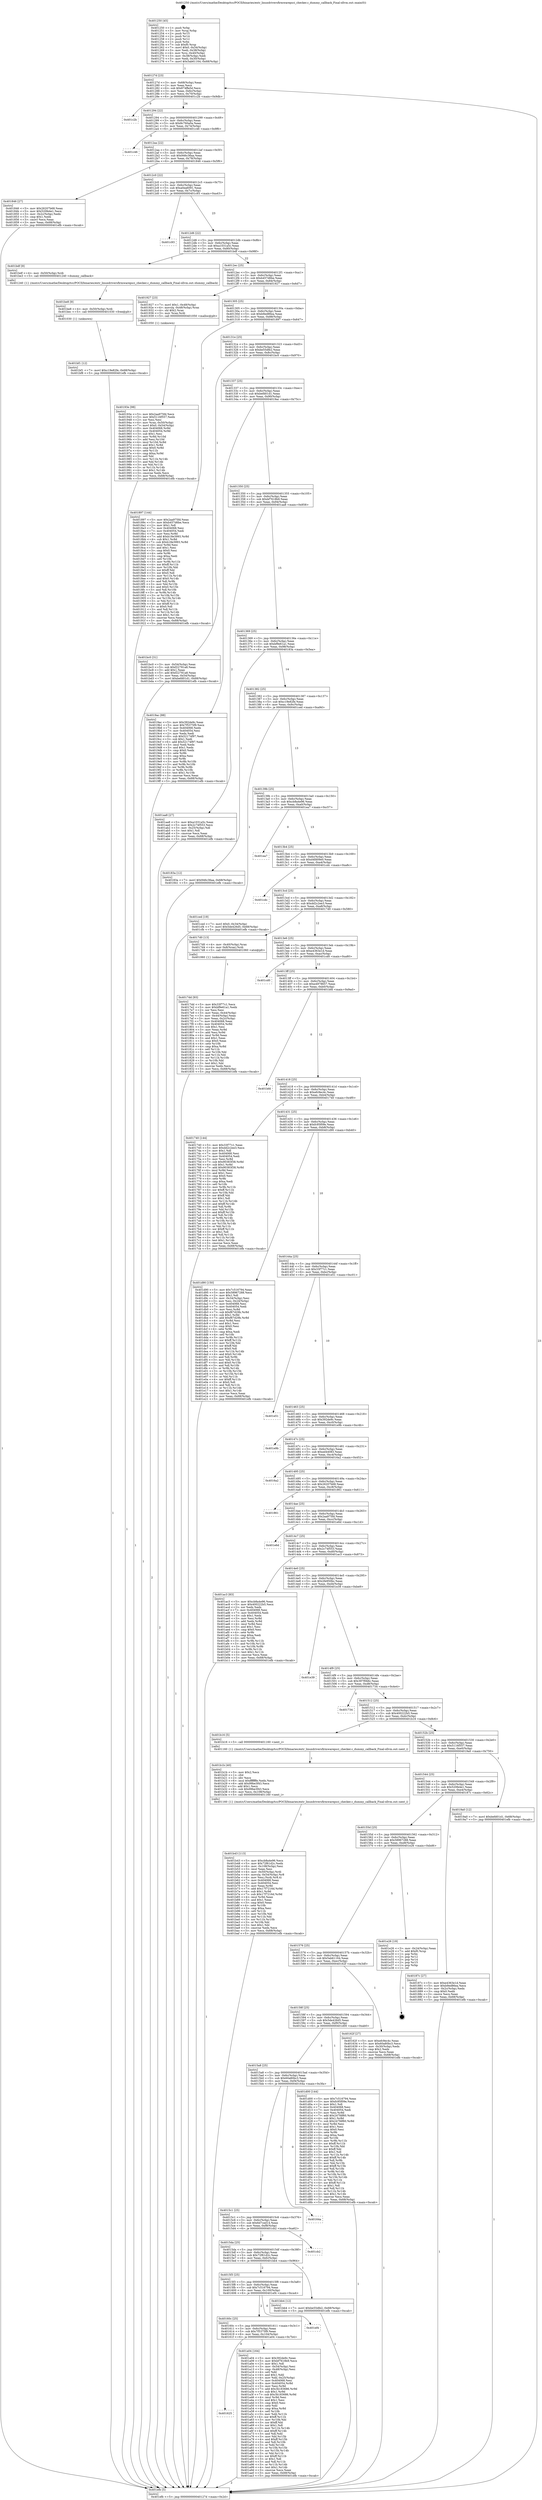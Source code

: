 digraph "0x401250" {
  label = "0x401250 (/mnt/c/Users/mathe/Desktop/tcc/POCII/binaries/extr_linuxdriversfirmwarepsci_checker.c_dummy_callback_Final-ollvm.out::main(0))"
  labelloc = "t"
  node[shape=record]

  Entry [label="",width=0.3,height=0.3,shape=circle,fillcolor=black,style=filled]
  "0x40127d" [label="{
     0x40127d [23]\l
     | [instrs]\l
     &nbsp;&nbsp;0x40127d \<+3\>: mov -0x68(%rbp),%eax\l
     &nbsp;&nbsp;0x401280 \<+2\>: mov %eax,%ecx\l
     &nbsp;&nbsp;0x401282 \<+6\>: sub $0x874ffa5d,%ecx\l
     &nbsp;&nbsp;0x401288 \<+3\>: mov %eax,-0x6c(%rbp)\l
     &nbsp;&nbsp;0x40128b \<+3\>: mov %ecx,-0x70(%rbp)\l
     &nbsp;&nbsp;0x40128e \<+6\>: je 0000000000401c2b \<main+0x9db\>\l
  }"]
  "0x401c2b" [label="{
     0x401c2b\l
  }", style=dashed]
  "0x401294" [label="{
     0x401294 [22]\l
     | [instrs]\l
     &nbsp;&nbsp;0x401294 \<+5\>: jmp 0000000000401299 \<main+0x49\>\l
     &nbsp;&nbsp;0x401299 \<+3\>: mov -0x6c(%rbp),%eax\l
     &nbsp;&nbsp;0x40129c \<+5\>: sub $0x8c760a0a,%eax\l
     &nbsp;&nbsp;0x4012a1 \<+3\>: mov %eax,-0x74(%rbp)\l
     &nbsp;&nbsp;0x4012a4 \<+6\>: je 0000000000401c46 \<main+0x9f6\>\l
  }"]
  Exit [label="",width=0.3,height=0.3,shape=circle,fillcolor=black,style=filled,peripheries=2]
  "0x401c46" [label="{
     0x401c46\l
  }", style=dashed]
  "0x4012aa" [label="{
     0x4012aa [22]\l
     | [instrs]\l
     &nbsp;&nbsp;0x4012aa \<+5\>: jmp 00000000004012af \<main+0x5f\>\l
     &nbsp;&nbsp;0x4012af \<+3\>: mov -0x6c(%rbp),%eax\l
     &nbsp;&nbsp;0x4012b2 \<+5\>: sub $0x946c36aa,%eax\l
     &nbsp;&nbsp;0x4012b7 \<+3\>: mov %eax,-0x78(%rbp)\l
     &nbsp;&nbsp;0x4012ba \<+6\>: je 0000000000401846 \<main+0x5f6\>\l
  }"]
  "0x401bf1" [label="{
     0x401bf1 [12]\l
     | [instrs]\l
     &nbsp;&nbsp;0x401bf1 \<+7\>: movl $0xc19e82fe,-0x68(%rbp)\l
     &nbsp;&nbsp;0x401bf8 \<+5\>: jmp 0000000000401efb \<main+0xcab\>\l
  }"]
  "0x401846" [label="{
     0x401846 [27]\l
     | [instrs]\l
     &nbsp;&nbsp;0x401846 \<+5\>: mov $0x26207b68,%eax\l
     &nbsp;&nbsp;0x40184b \<+5\>: mov $0x520fe4e1,%ecx\l
     &nbsp;&nbsp;0x401850 \<+3\>: mov -0x2c(%rbp),%edx\l
     &nbsp;&nbsp;0x401853 \<+3\>: cmp $0x1,%edx\l
     &nbsp;&nbsp;0x401856 \<+3\>: cmovl %ecx,%eax\l
     &nbsp;&nbsp;0x401859 \<+3\>: mov %eax,-0x68(%rbp)\l
     &nbsp;&nbsp;0x40185c \<+5\>: jmp 0000000000401efb \<main+0xcab\>\l
  }"]
  "0x4012c0" [label="{
     0x4012c0 [22]\l
     | [instrs]\l
     &nbsp;&nbsp;0x4012c0 \<+5\>: jmp 00000000004012c5 \<main+0x75\>\l
     &nbsp;&nbsp;0x4012c5 \<+3\>: mov -0x6c(%rbp),%eax\l
     &nbsp;&nbsp;0x4012c8 \<+5\>: sub $0xa0ea6091,%eax\l
     &nbsp;&nbsp;0x4012cd \<+3\>: mov %eax,-0x7c(%rbp)\l
     &nbsp;&nbsp;0x4012d0 \<+6\>: je 0000000000401c93 \<main+0xa43\>\l
  }"]
  "0x401be8" [label="{
     0x401be8 [9]\l
     | [instrs]\l
     &nbsp;&nbsp;0x401be8 \<+4\>: mov -0x50(%rbp),%rdi\l
     &nbsp;&nbsp;0x401bec \<+5\>: call 0000000000401030 \<free@plt\>\l
     | [calls]\l
     &nbsp;&nbsp;0x401030 \{1\} (unknown)\l
  }"]
  "0x401c93" [label="{
     0x401c93\l
  }", style=dashed]
  "0x4012d6" [label="{
     0x4012d6 [22]\l
     | [instrs]\l
     &nbsp;&nbsp;0x4012d6 \<+5\>: jmp 00000000004012db \<main+0x8b\>\l
     &nbsp;&nbsp;0x4012db \<+3\>: mov -0x6c(%rbp),%eax\l
     &nbsp;&nbsp;0x4012de \<+5\>: sub $0xa1031a5c,%eax\l
     &nbsp;&nbsp;0x4012e3 \<+3\>: mov %eax,-0x80(%rbp)\l
     &nbsp;&nbsp;0x4012e6 \<+6\>: je 0000000000401bdf \<main+0x98f\>\l
  }"]
  "0x401b43" [label="{
     0x401b43 [113]\l
     | [instrs]\l
     &nbsp;&nbsp;0x401b43 \<+5\>: mov $0xcb8a4e96,%ecx\l
     &nbsp;&nbsp;0x401b48 \<+5\>: mov $0x72f61d2c,%edx\l
     &nbsp;&nbsp;0x401b4d \<+6\>: mov -0x108(%rbp),%esi\l
     &nbsp;&nbsp;0x401b53 \<+3\>: imul %eax,%esi\l
     &nbsp;&nbsp;0x401b56 \<+4\>: mov -0x50(%rbp),%rdi\l
     &nbsp;&nbsp;0x401b5a \<+4\>: movslq -0x54(%rbp),%r8\l
     &nbsp;&nbsp;0x401b5e \<+4\>: mov %esi,(%rdi,%r8,4)\l
     &nbsp;&nbsp;0x401b62 \<+7\>: mov 0x404068,%eax\l
     &nbsp;&nbsp;0x401b69 \<+7\>: mov 0x404054,%esi\l
     &nbsp;&nbsp;0x401b70 \<+3\>: mov %eax,%r9d\l
     &nbsp;&nbsp;0x401b73 \<+7\>: add $0x17f7216d,%r9d\l
     &nbsp;&nbsp;0x401b7a \<+4\>: sub $0x1,%r9d\l
     &nbsp;&nbsp;0x401b7e \<+7\>: sub $0x17f7216d,%r9d\l
     &nbsp;&nbsp;0x401b85 \<+4\>: imul %r9d,%eax\l
     &nbsp;&nbsp;0x401b89 \<+3\>: and $0x1,%eax\l
     &nbsp;&nbsp;0x401b8c \<+3\>: cmp $0x0,%eax\l
     &nbsp;&nbsp;0x401b8f \<+4\>: sete %r10b\l
     &nbsp;&nbsp;0x401b93 \<+3\>: cmp $0xa,%esi\l
     &nbsp;&nbsp;0x401b96 \<+4\>: setl %r11b\l
     &nbsp;&nbsp;0x401b9a \<+3\>: mov %r10b,%bl\l
     &nbsp;&nbsp;0x401b9d \<+3\>: and %r11b,%bl\l
     &nbsp;&nbsp;0x401ba0 \<+3\>: xor %r11b,%r10b\l
     &nbsp;&nbsp;0x401ba3 \<+3\>: or %r10b,%bl\l
     &nbsp;&nbsp;0x401ba6 \<+3\>: test $0x1,%bl\l
     &nbsp;&nbsp;0x401ba9 \<+3\>: cmovne %edx,%ecx\l
     &nbsp;&nbsp;0x401bac \<+3\>: mov %ecx,-0x68(%rbp)\l
     &nbsp;&nbsp;0x401baf \<+5\>: jmp 0000000000401efb \<main+0xcab\>\l
  }"]
  "0x401bdf" [label="{
     0x401bdf [9]\l
     | [instrs]\l
     &nbsp;&nbsp;0x401bdf \<+4\>: mov -0x50(%rbp),%rdi\l
     &nbsp;&nbsp;0x401be3 \<+5\>: call 0000000000401240 \<dummy_callback\>\l
     | [calls]\l
     &nbsp;&nbsp;0x401240 \{1\} (/mnt/c/Users/mathe/Desktop/tcc/POCII/binaries/extr_linuxdriversfirmwarepsci_checker.c_dummy_callback_Final-ollvm.out::dummy_callback)\l
  }"]
  "0x4012ec" [label="{
     0x4012ec [25]\l
     | [instrs]\l
     &nbsp;&nbsp;0x4012ec \<+5\>: jmp 00000000004012f1 \<main+0xa1\>\l
     &nbsp;&nbsp;0x4012f1 \<+3\>: mov -0x6c(%rbp),%eax\l
     &nbsp;&nbsp;0x4012f4 \<+5\>: sub $0xb457d6be,%eax\l
     &nbsp;&nbsp;0x4012f9 \<+6\>: mov %eax,-0x84(%rbp)\l
     &nbsp;&nbsp;0x4012ff \<+6\>: je 0000000000401927 \<main+0x6d7\>\l
  }"]
  "0x401b1b" [label="{
     0x401b1b [40]\l
     | [instrs]\l
     &nbsp;&nbsp;0x401b1b \<+5\>: mov $0x2,%ecx\l
     &nbsp;&nbsp;0x401b20 \<+1\>: cltd\l
     &nbsp;&nbsp;0x401b21 \<+2\>: idiv %ecx\l
     &nbsp;&nbsp;0x401b23 \<+6\>: imul $0xfffffffe,%edx,%ecx\l
     &nbsp;&nbsp;0x401b29 \<+6\>: add $0x99be3f43,%ecx\l
     &nbsp;&nbsp;0x401b2f \<+3\>: add $0x1,%ecx\l
     &nbsp;&nbsp;0x401b32 \<+6\>: sub $0x99be3f43,%ecx\l
     &nbsp;&nbsp;0x401b38 \<+6\>: mov %ecx,-0x108(%rbp)\l
     &nbsp;&nbsp;0x401b3e \<+5\>: call 0000000000401160 \<next_i\>\l
     | [calls]\l
     &nbsp;&nbsp;0x401160 \{1\} (/mnt/c/Users/mathe/Desktop/tcc/POCII/binaries/extr_linuxdriversfirmwarepsci_checker.c_dummy_callback_Final-ollvm.out::next_i)\l
  }"]
  "0x401927" [label="{
     0x401927 [23]\l
     | [instrs]\l
     &nbsp;&nbsp;0x401927 \<+7\>: movl $0x1,-0x48(%rbp)\l
     &nbsp;&nbsp;0x40192e \<+4\>: movslq -0x48(%rbp),%rax\l
     &nbsp;&nbsp;0x401932 \<+4\>: shl $0x2,%rax\l
     &nbsp;&nbsp;0x401936 \<+3\>: mov %rax,%rdi\l
     &nbsp;&nbsp;0x401939 \<+5\>: call 0000000000401050 \<malloc@plt\>\l
     | [calls]\l
     &nbsp;&nbsp;0x401050 \{1\} (unknown)\l
  }"]
  "0x401305" [label="{
     0x401305 [25]\l
     | [instrs]\l
     &nbsp;&nbsp;0x401305 \<+5\>: jmp 000000000040130a \<main+0xba\>\l
     &nbsp;&nbsp;0x40130a \<+3\>: mov -0x6c(%rbp),%eax\l
     &nbsp;&nbsp;0x40130d \<+5\>: sub $0xb9ed86ea,%eax\l
     &nbsp;&nbsp;0x401312 \<+6\>: mov %eax,-0x88(%rbp)\l
     &nbsp;&nbsp;0x401318 \<+6\>: je 0000000000401897 \<main+0x647\>\l
  }"]
  "0x401625" [label="{
     0x401625\l
  }", style=dashed]
  "0x401897" [label="{
     0x401897 [144]\l
     | [instrs]\l
     &nbsp;&nbsp;0x401897 \<+5\>: mov $0x2aa975fd,%eax\l
     &nbsp;&nbsp;0x40189c \<+5\>: mov $0xb457d6be,%ecx\l
     &nbsp;&nbsp;0x4018a1 \<+2\>: mov $0x1,%dl\l
     &nbsp;&nbsp;0x4018a3 \<+7\>: mov 0x404068,%esi\l
     &nbsp;&nbsp;0x4018aa \<+7\>: mov 0x404054,%edi\l
     &nbsp;&nbsp;0x4018b1 \<+3\>: mov %esi,%r8d\l
     &nbsp;&nbsp;0x4018b4 \<+7\>: add $0xb18e3993,%r8d\l
     &nbsp;&nbsp;0x4018bb \<+4\>: sub $0x1,%r8d\l
     &nbsp;&nbsp;0x4018bf \<+7\>: sub $0xb18e3993,%r8d\l
     &nbsp;&nbsp;0x4018c6 \<+4\>: imul %r8d,%esi\l
     &nbsp;&nbsp;0x4018ca \<+3\>: and $0x1,%esi\l
     &nbsp;&nbsp;0x4018cd \<+3\>: cmp $0x0,%esi\l
     &nbsp;&nbsp;0x4018d0 \<+4\>: sete %r9b\l
     &nbsp;&nbsp;0x4018d4 \<+3\>: cmp $0xa,%edi\l
     &nbsp;&nbsp;0x4018d7 \<+4\>: setl %r10b\l
     &nbsp;&nbsp;0x4018db \<+3\>: mov %r9b,%r11b\l
     &nbsp;&nbsp;0x4018de \<+4\>: xor $0xff,%r11b\l
     &nbsp;&nbsp;0x4018e2 \<+3\>: mov %r10b,%bl\l
     &nbsp;&nbsp;0x4018e5 \<+3\>: xor $0xff,%bl\l
     &nbsp;&nbsp;0x4018e8 \<+3\>: xor $0x0,%dl\l
     &nbsp;&nbsp;0x4018eb \<+3\>: mov %r11b,%r14b\l
     &nbsp;&nbsp;0x4018ee \<+4\>: and $0x0,%r14b\l
     &nbsp;&nbsp;0x4018f2 \<+3\>: and %dl,%r9b\l
     &nbsp;&nbsp;0x4018f5 \<+3\>: mov %bl,%r15b\l
     &nbsp;&nbsp;0x4018f8 \<+4\>: and $0x0,%r15b\l
     &nbsp;&nbsp;0x4018fc \<+3\>: and %dl,%r10b\l
     &nbsp;&nbsp;0x4018ff \<+3\>: or %r9b,%r14b\l
     &nbsp;&nbsp;0x401902 \<+3\>: or %r10b,%r15b\l
     &nbsp;&nbsp;0x401905 \<+3\>: xor %r15b,%r14b\l
     &nbsp;&nbsp;0x401908 \<+3\>: or %bl,%r11b\l
     &nbsp;&nbsp;0x40190b \<+4\>: xor $0xff,%r11b\l
     &nbsp;&nbsp;0x40190f \<+3\>: or $0x0,%dl\l
     &nbsp;&nbsp;0x401912 \<+3\>: and %dl,%r11b\l
     &nbsp;&nbsp;0x401915 \<+3\>: or %r11b,%r14b\l
     &nbsp;&nbsp;0x401918 \<+4\>: test $0x1,%r14b\l
     &nbsp;&nbsp;0x40191c \<+3\>: cmovne %ecx,%eax\l
     &nbsp;&nbsp;0x40191f \<+3\>: mov %eax,-0x68(%rbp)\l
     &nbsp;&nbsp;0x401922 \<+5\>: jmp 0000000000401efb \<main+0xcab\>\l
  }"]
  "0x40131e" [label="{
     0x40131e [25]\l
     | [instrs]\l
     &nbsp;&nbsp;0x40131e \<+5\>: jmp 0000000000401323 \<main+0xd3\>\l
     &nbsp;&nbsp;0x401323 \<+3\>: mov -0x6c(%rbp),%eax\l
     &nbsp;&nbsp;0x401326 \<+5\>: sub $0xbe55dfe2,%eax\l
     &nbsp;&nbsp;0x40132b \<+6\>: mov %eax,-0x8c(%rbp)\l
     &nbsp;&nbsp;0x401331 \<+6\>: je 0000000000401bc0 \<main+0x970\>\l
  }"]
  "0x401a04" [label="{
     0x401a04 [164]\l
     | [instrs]\l
     &nbsp;&nbsp;0x401a04 \<+5\>: mov $0x392de9c,%eax\l
     &nbsp;&nbsp;0x401a09 \<+5\>: mov $0xbf7618b9,%ecx\l
     &nbsp;&nbsp;0x401a0e \<+2\>: mov $0x1,%dl\l
     &nbsp;&nbsp;0x401a10 \<+3\>: mov -0x54(%rbp),%esi\l
     &nbsp;&nbsp;0x401a13 \<+3\>: cmp -0x48(%rbp),%esi\l
     &nbsp;&nbsp;0x401a16 \<+4\>: setl %dil\l
     &nbsp;&nbsp;0x401a1a \<+4\>: and $0x1,%dil\l
     &nbsp;&nbsp;0x401a1e \<+4\>: mov %dil,-0x25(%rbp)\l
     &nbsp;&nbsp;0x401a22 \<+7\>: mov 0x404068,%esi\l
     &nbsp;&nbsp;0x401a29 \<+8\>: mov 0x404054,%r8d\l
     &nbsp;&nbsp;0x401a31 \<+3\>: mov %esi,%r9d\l
     &nbsp;&nbsp;0x401a34 \<+7\>: add $0x3b183686,%r9d\l
     &nbsp;&nbsp;0x401a3b \<+4\>: sub $0x1,%r9d\l
     &nbsp;&nbsp;0x401a3f \<+7\>: sub $0x3b183686,%r9d\l
     &nbsp;&nbsp;0x401a46 \<+4\>: imul %r9d,%esi\l
     &nbsp;&nbsp;0x401a4a \<+3\>: and $0x1,%esi\l
     &nbsp;&nbsp;0x401a4d \<+3\>: cmp $0x0,%esi\l
     &nbsp;&nbsp;0x401a50 \<+4\>: sete %dil\l
     &nbsp;&nbsp;0x401a54 \<+4\>: cmp $0xa,%r8d\l
     &nbsp;&nbsp;0x401a58 \<+4\>: setl %r10b\l
     &nbsp;&nbsp;0x401a5c \<+3\>: mov %dil,%r11b\l
     &nbsp;&nbsp;0x401a5f \<+4\>: xor $0xff,%r11b\l
     &nbsp;&nbsp;0x401a63 \<+3\>: mov %r10b,%bl\l
     &nbsp;&nbsp;0x401a66 \<+3\>: xor $0xff,%bl\l
     &nbsp;&nbsp;0x401a69 \<+3\>: xor $0x1,%dl\l
     &nbsp;&nbsp;0x401a6c \<+3\>: mov %r11b,%r14b\l
     &nbsp;&nbsp;0x401a6f \<+4\>: and $0xff,%r14b\l
     &nbsp;&nbsp;0x401a73 \<+3\>: and %dl,%dil\l
     &nbsp;&nbsp;0x401a76 \<+3\>: mov %bl,%r15b\l
     &nbsp;&nbsp;0x401a79 \<+4\>: and $0xff,%r15b\l
     &nbsp;&nbsp;0x401a7d \<+3\>: and %dl,%r10b\l
     &nbsp;&nbsp;0x401a80 \<+3\>: or %dil,%r14b\l
     &nbsp;&nbsp;0x401a83 \<+3\>: or %r10b,%r15b\l
     &nbsp;&nbsp;0x401a86 \<+3\>: xor %r15b,%r14b\l
     &nbsp;&nbsp;0x401a89 \<+3\>: or %bl,%r11b\l
     &nbsp;&nbsp;0x401a8c \<+4\>: xor $0xff,%r11b\l
     &nbsp;&nbsp;0x401a90 \<+3\>: or $0x1,%dl\l
     &nbsp;&nbsp;0x401a93 \<+3\>: and %dl,%r11b\l
     &nbsp;&nbsp;0x401a96 \<+3\>: or %r11b,%r14b\l
     &nbsp;&nbsp;0x401a99 \<+4\>: test $0x1,%r14b\l
     &nbsp;&nbsp;0x401a9d \<+3\>: cmovne %ecx,%eax\l
     &nbsp;&nbsp;0x401aa0 \<+3\>: mov %eax,-0x68(%rbp)\l
     &nbsp;&nbsp;0x401aa3 \<+5\>: jmp 0000000000401efb \<main+0xcab\>\l
  }"]
  "0x401bc0" [label="{
     0x401bc0 [31]\l
     | [instrs]\l
     &nbsp;&nbsp;0x401bc0 \<+3\>: mov -0x54(%rbp),%eax\l
     &nbsp;&nbsp;0x401bc3 \<+5\>: sub $0xf22781a8,%eax\l
     &nbsp;&nbsp;0x401bc8 \<+3\>: add $0x1,%eax\l
     &nbsp;&nbsp;0x401bcb \<+5\>: add $0xf22781a8,%eax\l
     &nbsp;&nbsp;0x401bd0 \<+3\>: mov %eax,-0x54(%rbp)\l
     &nbsp;&nbsp;0x401bd3 \<+7\>: movl $0xbefd01d1,-0x68(%rbp)\l
     &nbsp;&nbsp;0x401bda \<+5\>: jmp 0000000000401efb \<main+0xcab\>\l
  }"]
  "0x401337" [label="{
     0x401337 [25]\l
     | [instrs]\l
     &nbsp;&nbsp;0x401337 \<+5\>: jmp 000000000040133c \<main+0xec\>\l
     &nbsp;&nbsp;0x40133c \<+3\>: mov -0x6c(%rbp),%eax\l
     &nbsp;&nbsp;0x40133f \<+5\>: sub $0xbefd01d1,%eax\l
     &nbsp;&nbsp;0x401344 \<+6\>: mov %eax,-0x90(%rbp)\l
     &nbsp;&nbsp;0x40134a \<+6\>: je 00000000004019ac \<main+0x75c\>\l
  }"]
  "0x40160c" [label="{
     0x40160c [25]\l
     | [instrs]\l
     &nbsp;&nbsp;0x40160c \<+5\>: jmp 0000000000401611 \<main+0x3c1\>\l
     &nbsp;&nbsp;0x401611 \<+3\>: mov -0x6c(%rbp),%eax\l
     &nbsp;&nbsp;0x401614 \<+5\>: sub $0x7f5375f9,%eax\l
     &nbsp;&nbsp;0x401619 \<+6\>: mov %eax,-0x104(%rbp)\l
     &nbsp;&nbsp;0x40161f \<+6\>: je 0000000000401a04 \<main+0x7b4\>\l
  }"]
  "0x4019ac" [label="{
     0x4019ac [88]\l
     | [instrs]\l
     &nbsp;&nbsp;0x4019ac \<+5\>: mov $0x392de9c,%eax\l
     &nbsp;&nbsp;0x4019b1 \<+5\>: mov $0x7f5375f9,%ecx\l
     &nbsp;&nbsp;0x4019b6 \<+7\>: mov 0x404068,%edx\l
     &nbsp;&nbsp;0x4019bd \<+7\>: mov 0x404054,%esi\l
     &nbsp;&nbsp;0x4019c4 \<+2\>: mov %edx,%edi\l
     &nbsp;&nbsp;0x4019c6 \<+6\>: sub $0x52174f97,%edi\l
     &nbsp;&nbsp;0x4019cc \<+3\>: sub $0x1,%edi\l
     &nbsp;&nbsp;0x4019cf \<+6\>: add $0x52174f97,%edi\l
     &nbsp;&nbsp;0x4019d5 \<+3\>: imul %edi,%edx\l
     &nbsp;&nbsp;0x4019d8 \<+3\>: and $0x1,%edx\l
     &nbsp;&nbsp;0x4019db \<+3\>: cmp $0x0,%edx\l
     &nbsp;&nbsp;0x4019de \<+4\>: sete %r8b\l
     &nbsp;&nbsp;0x4019e2 \<+3\>: cmp $0xa,%esi\l
     &nbsp;&nbsp;0x4019e5 \<+4\>: setl %r9b\l
     &nbsp;&nbsp;0x4019e9 \<+3\>: mov %r8b,%r10b\l
     &nbsp;&nbsp;0x4019ec \<+3\>: and %r9b,%r10b\l
     &nbsp;&nbsp;0x4019ef \<+3\>: xor %r9b,%r8b\l
     &nbsp;&nbsp;0x4019f2 \<+3\>: or %r8b,%r10b\l
     &nbsp;&nbsp;0x4019f5 \<+4\>: test $0x1,%r10b\l
     &nbsp;&nbsp;0x4019f9 \<+3\>: cmovne %ecx,%eax\l
     &nbsp;&nbsp;0x4019fc \<+3\>: mov %eax,-0x68(%rbp)\l
     &nbsp;&nbsp;0x4019ff \<+5\>: jmp 0000000000401efb \<main+0xcab\>\l
  }"]
  "0x401350" [label="{
     0x401350 [25]\l
     | [instrs]\l
     &nbsp;&nbsp;0x401350 \<+5\>: jmp 0000000000401355 \<main+0x105\>\l
     &nbsp;&nbsp;0x401355 \<+3\>: mov -0x6c(%rbp),%eax\l
     &nbsp;&nbsp;0x401358 \<+5\>: sub $0xbf7618b9,%eax\l
     &nbsp;&nbsp;0x40135d \<+6\>: mov %eax,-0x94(%rbp)\l
     &nbsp;&nbsp;0x401363 \<+6\>: je 0000000000401aa8 \<main+0x858\>\l
  }"]
  "0x401ef4" [label="{
     0x401ef4\l
  }", style=dashed]
  "0x401aa8" [label="{
     0x401aa8 [27]\l
     | [instrs]\l
     &nbsp;&nbsp;0x401aa8 \<+5\>: mov $0xa1031a5c,%eax\l
     &nbsp;&nbsp;0x401aad \<+5\>: mov $0x2c74f553,%ecx\l
     &nbsp;&nbsp;0x401ab2 \<+3\>: mov -0x25(%rbp),%dl\l
     &nbsp;&nbsp;0x401ab5 \<+3\>: test $0x1,%dl\l
     &nbsp;&nbsp;0x401ab8 \<+3\>: cmovne %ecx,%eax\l
     &nbsp;&nbsp;0x401abb \<+3\>: mov %eax,-0x68(%rbp)\l
     &nbsp;&nbsp;0x401abe \<+5\>: jmp 0000000000401efb \<main+0xcab\>\l
  }"]
  "0x401369" [label="{
     0x401369 [25]\l
     | [instrs]\l
     &nbsp;&nbsp;0x401369 \<+5\>: jmp 000000000040136e \<main+0x11e\>\l
     &nbsp;&nbsp;0x40136e \<+3\>: mov -0x6c(%rbp),%eax\l
     &nbsp;&nbsp;0x401371 \<+5\>: sub $0xbf9e61a1,%eax\l
     &nbsp;&nbsp;0x401376 \<+6\>: mov %eax,-0x98(%rbp)\l
     &nbsp;&nbsp;0x40137c \<+6\>: je 000000000040183a \<main+0x5ea\>\l
  }"]
  "0x4015f3" [label="{
     0x4015f3 [25]\l
     | [instrs]\l
     &nbsp;&nbsp;0x4015f3 \<+5\>: jmp 00000000004015f8 \<main+0x3a8\>\l
     &nbsp;&nbsp;0x4015f8 \<+3\>: mov -0x6c(%rbp),%eax\l
     &nbsp;&nbsp;0x4015fb \<+5\>: sub $0x7c516794,%eax\l
     &nbsp;&nbsp;0x401600 \<+6\>: mov %eax,-0x100(%rbp)\l
     &nbsp;&nbsp;0x401606 \<+6\>: je 0000000000401ef4 \<main+0xca4\>\l
  }"]
  "0x40183a" [label="{
     0x40183a [12]\l
     | [instrs]\l
     &nbsp;&nbsp;0x40183a \<+7\>: movl $0x946c36aa,-0x68(%rbp)\l
     &nbsp;&nbsp;0x401841 \<+5\>: jmp 0000000000401efb \<main+0xcab\>\l
  }"]
  "0x401382" [label="{
     0x401382 [25]\l
     | [instrs]\l
     &nbsp;&nbsp;0x401382 \<+5\>: jmp 0000000000401387 \<main+0x137\>\l
     &nbsp;&nbsp;0x401387 \<+3\>: mov -0x6c(%rbp),%eax\l
     &nbsp;&nbsp;0x40138a \<+5\>: sub $0xc19e82fe,%eax\l
     &nbsp;&nbsp;0x40138f \<+6\>: mov %eax,-0x9c(%rbp)\l
     &nbsp;&nbsp;0x401395 \<+6\>: je 0000000000401ced \<main+0xa9d\>\l
  }"]
  "0x401bb4" [label="{
     0x401bb4 [12]\l
     | [instrs]\l
     &nbsp;&nbsp;0x401bb4 \<+7\>: movl $0xbe55dfe2,-0x68(%rbp)\l
     &nbsp;&nbsp;0x401bbb \<+5\>: jmp 0000000000401efb \<main+0xcab\>\l
  }"]
  "0x401ced" [label="{
     0x401ced [19]\l
     | [instrs]\l
     &nbsp;&nbsp;0x401ced \<+7\>: movl $0x0,-0x34(%rbp)\l
     &nbsp;&nbsp;0x401cf4 \<+7\>: movl $0x5de426d5,-0x68(%rbp)\l
     &nbsp;&nbsp;0x401cfb \<+5\>: jmp 0000000000401efb \<main+0xcab\>\l
  }"]
  "0x40139b" [label="{
     0x40139b [25]\l
     | [instrs]\l
     &nbsp;&nbsp;0x40139b \<+5\>: jmp 00000000004013a0 \<main+0x150\>\l
     &nbsp;&nbsp;0x4013a0 \<+3\>: mov -0x6c(%rbp),%eax\l
     &nbsp;&nbsp;0x4013a3 \<+5\>: sub $0xcb8a4e96,%eax\l
     &nbsp;&nbsp;0x4013a8 \<+6\>: mov %eax,-0xa0(%rbp)\l
     &nbsp;&nbsp;0x4013ae \<+6\>: je 0000000000401ea7 \<main+0xc57\>\l
  }"]
  "0x4015da" [label="{
     0x4015da [25]\l
     | [instrs]\l
     &nbsp;&nbsp;0x4015da \<+5\>: jmp 00000000004015df \<main+0x38f\>\l
     &nbsp;&nbsp;0x4015df \<+3\>: mov -0x6c(%rbp),%eax\l
     &nbsp;&nbsp;0x4015e2 \<+5\>: sub $0x72f61d2c,%eax\l
     &nbsp;&nbsp;0x4015e7 \<+6\>: mov %eax,-0xfc(%rbp)\l
     &nbsp;&nbsp;0x4015ed \<+6\>: je 0000000000401bb4 \<main+0x964\>\l
  }"]
  "0x401ea7" [label="{
     0x401ea7\l
  }", style=dashed]
  "0x4013b4" [label="{
     0x4013b4 [25]\l
     | [instrs]\l
     &nbsp;&nbsp;0x4013b4 \<+5\>: jmp 00000000004013b9 \<main+0x169\>\l
     &nbsp;&nbsp;0x4013b9 \<+3\>: mov -0x6c(%rbp),%eax\l
     &nbsp;&nbsp;0x4013bc \<+5\>: sub $0xd4fd09e0,%eax\l
     &nbsp;&nbsp;0x4013c1 \<+6\>: mov %eax,-0xa4(%rbp)\l
     &nbsp;&nbsp;0x4013c7 \<+6\>: je 0000000000401cdc \<main+0xa8c\>\l
  }"]
  "0x401cb2" [label="{
     0x401cb2\l
  }", style=dashed]
  "0x401cdc" [label="{
     0x401cdc\l
  }", style=dashed]
  "0x4013cd" [label="{
     0x4013cd [25]\l
     | [instrs]\l
     &nbsp;&nbsp;0x4013cd \<+5\>: jmp 00000000004013d2 \<main+0x182\>\l
     &nbsp;&nbsp;0x4013d2 \<+3\>: mov -0x6c(%rbp),%eax\l
     &nbsp;&nbsp;0x4013d5 \<+5\>: sub $0xdd2c2ee3,%eax\l
     &nbsp;&nbsp;0x4013da \<+6\>: mov %eax,-0xa8(%rbp)\l
     &nbsp;&nbsp;0x4013e0 \<+6\>: je 00000000004017d0 \<main+0x580\>\l
  }"]
  "0x4015c1" [label="{
     0x4015c1 [25]\l
     | [instrs]\l
     &nbsp;&nbsp;0x4015c1 \<+5\>: jmp 00000000004015c6 \<main+0x376\>\l
     &nbsp;&nbsp;0x4015c6 \<+3\>: mov -0x6c(%rbp),%eax\l
     &nbsp;&nbsp;0x4015c9 \<+5\>: sub $0x6d7ced14,%eax\l
     &nbsp;&nbsp;0x4015ce \<+6\>: mov %eax,-0xf8(%rbp)\l
     &nbsp;&nbsp;0x4015d4 \<+6\>: je 0000000000401cb2 \<main+0xa62\>\l
  }"]
  "0x4017d0" [label="{
     0x4017d0 [13]\l
     | [instrs]\l
     &nbsp;&nbsp;0x4017d0 \<+4\>: mov -0x40(%rbp),%rax\l
     &nbsp;&nbsp;0x4017d4 \<+4\>: mov 0x8(%rax),%rdi\l
     &nbsp;&nbsp;0x4017d8 \<+5\>: call 0000000000401060 \<atoi@plt\>\l
     | [calls]\l
     &nbsp;&nbsp;0x401060 \{1\} (unknown)\l
  }"]
  "0x4013e6" [label="{
     0x4013e6 [25]\l
     | [instrs]\l
     &nbsp;&nbsp;0x4013e6 \<+5\>: jmp 00000000004013eb \<main+0x19b\>\l
     &nbsp;&nbsp;0x4013eb \<+3\>: mov -0x6c(%rbp),%eax\l
     &nbsp;&nbsp;0x4013ee \<+5\>: sub $0xe4363e1d,%eax\l
     &nbsp;&nbsp;0x4013f3 \<+6\>: mov %eax,-0xac(%rbp)\l
     &nbsp;&nbsp;0x4013f9 \<+6\>: je 0000000000401cd0 \<main+0xa80\>\l
  }"]
  "0x40164a" [label="{
     0x40164a\l
  }", style=dashed]
  "0x401cd0" [label="{
     0x401cd0\l
  }", style=dashed]
  "0x4013ff" [label="{
     0x4013ff [25]\l
     | [instrs]\l
     &nbsp;&nbsp;0x4013ff \<+5\>: jmp 0000000000401404 \<main+0x1b4\>\l
     &nbsp;&nbsp;0x401404 \<+3\>: mov -0x6c(%rbp),%eax\l
     &nbsp;&nbsp;0x401407 \<+5\>: sub $0xe4978657,%eax\l
     &nbsp;&nbsp;0x40140c \<+6\>: mov %eax,-0xb0(%rbp)\l
     &nbsp;&nbsp;0x401412 \<+6\>: je 0000000000401bfd \<main+0x9ad\>\l
  }"]
  "0x4015a8" [label="{
     0x4015a8 [25]\l
     | [instrs]\l
     &nbsp;&nbsp;0x4015a8 \<+5\>: jmp 00000000004015ad \<main+0x35d\>\l
     &nbsp;&nbsp;0x4015ad \<+3\>: mov -0x6c(%rbp),%eax\l
     &nbsp;&nbsp;0x4015b0 \<+5\>: sub $0x60a80bc3,%eax\l
     &nbsp;&nbsp;0x4015b5 \<+6\>: mov %eax,-0xf4(%rbp)\l
     &nbsp;&nbsp;0x4015bb \<+6\>: je 000000000040164a \<main+0x3fa\>\l
  }"]
  "0x401bfd" [label="{
     0x401bfd\l
  }", style=dashed]
  "0x401418" [label="{
     0x401418 [25]\l
     | [instrs]\l
     &nbsp;&nbsp;0x401418 \<+5\>: jmp 000000000040141d \<main+0x1cd\>\l
     &nbsp;&nbsp;0x40141d \<+3\>: mov -0x6c(%rbp),%eax\l
     &nbsp;&nbsp;0x401420 \<+5\>: sub $0xefc9ec4c,%eax\l
     &nbsp;&nbsp;0x401425 \<+6\>: mov %eax,-0xb4(%rbp)\l
     &nbsp;&nbsp;0x40142b \<+6\>: je 0000000000401740 \<main+0x4f0\>\l
  }"]
  "0x401d00" [label="{
     0x401d00 [144]\l
     | [instrs]\l
     &nbsp;&nbsp;0x401d00 \<+5\>: mov $0x7c516794,%eax\l
     &nbsp;&nbsp;0x401d05 \<+5\>: mov $0xfc95f09e,%ecx\l
     &nbsp;&nbsp;0x401d0a \<+2\>: mov $0x1,%dl\l
     &nbsp;&nbsp;0x401d0c \<+7\>: mov 0x404068,%esi\l
     &nbsp;&nbsp;0x401d13 \<+7\>: mov 0x404054,%edi\l
     &nbsp;&nbsp;0x401d1a \<+3\>: mov %esi,%r8d\l
     &nbsp;&nbsp;0x401d1d \<+7\>: add $0x247fdf60,%r8d\l
     &nbsp;&nbsp;0x401d24 \<+4\>: sub $0x1,%r8d\l
     &nbsp;&nbsp;0x401d28 \<+7\>: sub $0x247fdf60,%r8d\l
     &nbsp;&nbsp;0x401d2f \<+4\>: imul %r8d,%esi\l
     &nbsp;&nbsp;0x401d33 \<+3\>: and $0x1,%esi\l
     &nbsp;&nbsp;0x401d36 \<+3\>: cmp $0x0,%esi\l
     &nbsp;&nbsp;0x401d39 \<+4\>: sete %r9b\l
     &nbsp;&nbsp;0x401d3d \<+3\>: cmp $0xa,%edi\l
     &nbsp;&nbsp;0x401d40 \<+4\>: setl %r10b\l
     &nbsp;&nbsp;0x401d44 \<+3\>: mov %r9b,%r11b\l
     &nbsp;&nbsp;0x401d47 \<+4\>: xor $0xff,%r11b\l
     &nbsp;&nbsp;0x401d4b \<+3\>: mov %r10b,%bl\l
     &nbsp;&nbsp;0x401d4e \<+3\>: xor $0xff,%bl\l
     &nbsp;&nbsp;0x401d51 \<+3\>: xor $0x1,%dl\l
     &nbsp;&nbsp;0x401d54 \<+3\>: mov %r11b,%r14b\l
     &nbsp;&nbsp;0x401d57 \<+4\>: and $0xff,%r14b\l
     &nbsp;&nbsp;0x401d5b \<+3\>: and %dl,%r9b\l
     &nbsp;&nbsp;0x401d5e \<+3\>: mov %bl,%r15b\l
     &nbsp;&nbsp;0x401d61 \<+4\>: and $0xff,%r15b\l
     &nbsp;&nbsp;0x401d65 \<+3\>: and %dl,%r10b\l
     &nbsp;&nbsp;0x401d68 \<+3\>: or %r9b,%r14b\l
     &nbsp;&nbsp;0x401d6b \<+3\>: or %r10b,%r15b\l
     &nbsp;&nbsp;0x401d6e \<+3\>: xor %r15b,%r14b\l
     &nbsp;&nbsp;0x401d71 \<+3\>: or %bl,%r11b\l
     &nbsp;&nbsp;0x401d74 \<+4\>: xor $0xff,%r11b\l
     &nbsp;&nbsp;0x401d78 \<+3\>: or $0x1,%dl\l
     &nbsp;&nbsp;0x401d7b \<+3\>: and %dl,%r11b\l
     &nbsp;&nbsp;0x401d7e \<+3\>: or %r11b,%r14b\l
     &nbsp;&nbsp;0x401d81 \<+4\>: test $0x1,%r14b\l
     &nbsp;&nbsp;0x401d85 \<+3\>: cmovne %ecx,%eax\l
     &nbsp;&nbsp;0x401d88 \<+3\>: mov %eax,-0x68(%rbp)\l
     &nbsp;&nbsp;0x401d8b \<+5\>: jmp 0000000000401efb \<main+0xcab\>\l
  }"]
  "0x401740" [label="{
     0x401740 [144]\l
     | [instrs]\l
     &nbsp;&nbsp;0x401740 \<+5\>: mov $0x33f77c1,%eax\l
     &nbsp;&nbsp;0x401745 \<+5\>: mov $0xdd2c2ee3,%ecx\l
     &nbsp;&nbsp;0x40174a \<+2\>: mov $0x1,%dl\l
     &nbsp;&nbsp;0x40174c \<+7\>: mov 0x404068,%esi\l
     &nbsp;&nbsp;0x401753 \<+7\>: mov 0x404054,%edi\l
     &nbsp;&nbsp;0x40175a \<+3\>: mov %esi,%r8d\l
     &nbsp;&nbsp;0x40175d \<+7\>: sub $0x90383f38,%r8d\l
     &nbsp;&nbsp;0x401764 \<+4\>: sub $0x1,%r8d\l
     &nbsp;&nbsp;0x401768 \<+7\>: add $0x90383f38,%r8d\l
     &nbsp;&nbsp;0x40176f \<+4\>: imul %r8d,%esi\l
     &nbsp;&nbsp;0x401773 \<+3\>: and $0x1,%esi\l
     &nbsp;&nbsp;0x401776 \<+3\>: cmp $0x0,%esi\l
     &nbsp;&nbsp;0x401779 \<+4\>: sete %r9b\l
     &nbsp;&nbsp;0x40177d \<+3\>: cmp $0xa,%edi\l
     &nbsp;&nbsp;0x401780 \<+4\>: setl %r10b\l
     &nbsp;&nbsp;0x401784 \<+3\>: mov %r9b,%r11b\l
     &nbsp;&nbsp;0x401787 \<+4\>: xor $0xff,%r11b\l
     &nbsp;&nbsp;0x40178b \<+3\>: mov %r10b,%bl\l
     &nbsp;&nbsp;0x40178e \<+3\>: xor $0xff,%bl\l
     &nbsp;&nbsp;0x401791 \<+3\>: xor $0x1,%dl\l
     &nbsp;&nbsp;0x401794 \<+3\>: mov %r11b,%r14b\l
     &nbsp;&nbsp;0x401797 \<+4\>: and $0xff,%r14b\l
     &nbsp;&nbsp;0x40179b \<+3\>: and %dl,%r9b\l
     &nbsp;&nbsp;0x40179e \<+3\>: mov %bl,%r15b\l
     &nbsp;&nbsp;0x4017a1 \<+4\>: and $0xff,%r15b\l
     &nbsp;&nbsp;0x4017a5 \<+3\>: and %dl,%r10b\l
     &nbsp;&nbsp;0x4017a8 \<+3\>: or %r9b,%r14b\l
     &nbsp;&nbsp;0x4017ab \<+3\>: or %r10b,%r15b\l
     &nbsp;&nbsp;0x4017ae \<+3\>: xor %r15b,%r14b\l
     &nbsp;&nbsp;0x4017b1 \<+3\>: or %bl,%r11b\l
     &nbsp;&nbsp;0x4017b4 \<+4\>: xor $0xff,%r11b\l
     &nbsp;&nbsp;0x4017b8 \<+3\>: or $0x1,%dl\l
     &nbsp;&nbsp;0x4017bb \<+3\>: and %dl,%r11b\l
     &nbsp;&nbsp;0x4017be \<+3\>: or %r11b,%r14b\l
     &nbsp;&nbsp;0x4017c1 \<+4\>: test $0x1,%r14b\l
     &nbsp;&nbsp;0x4017c5 \<+3\>: cmovne %ecx,%eax\l
     &nbsp;&nbsp;0x4017c8 \<+3\>: mov %eax,-0x68(%rbp)\l
     &nbsp;&nbsp;0x4017cb \<+5\>: jmp 0000000000401efb \<main+0xcab\>\l
  }"]
  "0x401431" [label="{
     0x401431 [25]\l
     | [instrs]\l
     &nbsp;&nbsp;0x401431 \<+5\>: jmp 0000000000401436 \<main+0x1e6\>\l
     &nbsp;&nbsp;0x401436 \<+3\>: mov -0x6c(%rbp),%eax\l
     &nbsp;&nbsp;0x401439 \<+5\>: sub $0xfc95f09e,%eax\l
     &nbsp;&nbsp;0x40143e \<+6\>: mov %eax,-0xb8(%rbp)\l
     &nbsp;&nbsp;0x401444 \<+6\>: je 0000000000401d90 \<main+0xb40\>\l
  }"]
  "0x40193e" [label="{
     0x40193e [98]\l
     | [instrs]\l
     &nbsp;&nbsp;0x40193e \<+5\>: mov $0x2aa975fd,%ecx\l
     &nbsp;&nbsp;0x401943 \<+5\>: mov $0x5116f557,%edx\l
     &nbsp;&nbsp;0x401948 \<+2\>: xor %esi,%esi\l
     &nbsp;&nbsp;0x40194a \<+4\>: mov %rax,-0x50(%rbp)\l
     &nbsp;&nbsp;0x40194e \<+7\>: movl $0x0,-0x54(%rbp)\l
     &nbsp;&nbsp;0x401955 \<+8\>: mov 0x404068,%r8d\l
     &nbsp;&nbsp;0x40195d \<+8\>: mov 0x404054,%r9d\l
     &nbsp;&nbsp;0x401965 \<+3\>: sub $0x1,%esi\l
     &nbsp;&nbsp;0x401968 \<+3\>: mov %r8d,%r10d\l
     &nbsp;&nbsp;0x40196b \<+3\>: add %esi,%r10d\l
     &nbsp;&nbsp;0x40196e \<+4\>: imul %r10d,%r8d\l
     &nbsp;&nbsp;0x401972 \<+4\>: and $0x1,%r8d\l
     &nbsp;&nbsp;0x401976 \<+4\>: cmp $0x0,%r8d\l
     &nbsp;&nbsp;0x40197a \<+4\>: sete %r11b\l
     &nbsp;&nbsp;0x40197e \<+4\>: cmp $0xa,%r9d\l
     &nbsp;&nbsp;0x401982 \<+3\>: setl %bl\l
     &nbsp;&nbsp;0x401985 \<+3\>: mov %r11b,%r14b\l
     &nbsp;&nbsp;0x401988 \<+3\>: and %bl,%r14b\l
     &nbsp;&nbsp;0x40198b \<+3\>: xor %bl,%r11b\l
     &nbsp;&nbsp;0x40198e \<+3\>: or %r11b,%r14b\l
     &nbsp;&nbsp;0x401991 \<+4\>: test $0x1,%r14b\l
     &nbsp;&nbsp;0x401995 \<+3\>: cmovne %edx,%ecx\l
     &nbsp;&nbsp;0x401998 \<+3\>: mov %ecx,-0x68(%rbp)\l
     &nbsp;&nbsp;0x40199b \<+5\>: jmp 0000000000401efb \<main+0xcab\>\l
  }"]
  "0x401d90" [label="{
     0x401d90 [150]\l
     | [instrs]\l
     &nbsp;&nbsp;0x401d90 \<+5\>: mov $0x7c516794,%eax\l
     &nbsp;&nbsp;0x401d95 \<+5\>: mov $0x58967288,%ecx\l
     &nbsp;&nbsp;0x401d9a \<+2\>: mov $0x1,%dl\l
     &nbsp;&nbsp;0x401d9c \<+3\>: mov -0x34(%rbp),%esi\l
     &nbsp;&nbsp;0x401d9f \<+3\>: mov %esi,-0x24(%rbp)\l
     &nbsp;&nbsp;0x401da2 \<+7\>: mov 0x404068,%esi\l
     &nbsp;&nbsp;0x401da9 \<+7\>: mov 0x404054,%edi\l
     &nbsp;&nbsp;0x401db0 \<+3\>: mov %esi,%r8d\l
     &nbsp;&nbsp;0x401db3 \<+7\>: sub $0xf67d29b,%r8d\l
     &nbsp;&nbsp;0x401dba \<+4\>: sub $0x1,%r8d\l
     &nbsp;&nbsp;0x401dbe \<+7\>: add $0xf67d29b,%r8d\l
     &nbsp;&nbsp;0x401dc5 \<+4\>: imul %r8d,%esi\l
     &nbsp;&nbsp;0x401dc9 \<+3\>: and $0x1,%esi\l
     &nbsp;&nbsp;0x401dcc \<+3\>: cmp $0x0,%esi\l
     &nbsp;&nbsp;0x401dcf \<+4\>: sete %r9b\l
     &nbsp;&nbsp;0x401dd3 \<+3\>: cmp $0xa,%edi\l
     &nbsp;&nbsp;0x401dd6 \<+4\>: setl %r10b\l
     &nbsp;&nbsp;0x401dda \<+3\>: mov %r9b,%r11b\l
     &nbsp;&nbsp;0x401ddd \<+4\>: xor $0xff,%r11b\l
     &nbsp;&nbsp;0x401de1 \<+3\>: mov %r10b,%bl\l
     &nbsp;&nbsp;0x401de4 \<+3\>: xor $0xff,%bl\l
     &nbsp;&nbsp;0x401de7 \<+3\>: xor $0x0,%dl\l
     &nbsp;&nbsp;0x401dea \<+3\>: mov %r11b,%r14b\l
     &nbsp;&nbsp;0x401ded \<+4\>: and $0x0,%r14b\l
     &nbsp;&nbsp;0x401df1 \<+3\>: and %dl,%r9b\l
     &nbsp;&nbsp;0x401df4 \<+3\>: mov %bl,%r15b\l
     &nbsp;&nbsp;0x401df7 \<+4\>: and $0x0,%r15b\l
     &nbsp;&nbsp;0x401dfb \<+3\>: and %dl,%r10b\l
     &nbsp;&nbsp;0x401dfe \<+3\>: or %r9b,%r14b\l
     &nbsp;&nbsp;0x401e01 \<+3\>: or %r10b,%r15b\l
     &nbsp;&nbsp;0x401e04 \<+3\>: xor %r15b,%r14b\l
     &nbsp;&nbsp;0x401e07 \<+3\>: or %bl,%r11b\l
     &nbsp;&nbsp;0x401e0a \<+4\>: xor $0xff,%r11b\l
     &nbsp;&nbsp;0x401e0e \<+3\>: or $0x0,%dl\l
     &nbsp;&nbsp;0x401e11 \<+3\>: and %dl,%r11b\l
     &nbsp;&nbsp;0x401e14 \<+3\>: or %r11b,%r14b\l
     &nbsp;&nbsp;0x401e17 \<+4\>: test $0x1,%r14b\l
     &nbsp;&nbsp;0x401e1b \<+3\>: cmovne %ecx,%eax\l
     &nbsp;&nbsp;0x401e1e \<+3\>: mov %eax,-0x68(%rbp)\l
     &nbsp;&nbsp;0x401e21 \<+5\>: jmp 0000000000401efb \<main+0xcab\>\l
  }"]
  "0x40144a" [label="{
     0x40144a [25]\l
     | [instrs]\l
     &nbsp;&nbsp;0x40144a \<+5\>: jmp 000000000040144f \<main+0x1ff\>\l
     &nbsp;&nbsp;0x40144f \<+3\>: mov -0x6c(%rbp),%eax\l
     &nbsp;&nbsp;0x401452 \<+5\>: sub $0x33f77c1,%eax\l
     &nbsp;&nbsp;0x401457 \<+6\>: mov %eax,-0xbc(%rbp)\l
     &nbsp;&nbsp;0x40145d \<+6\>: je 0000000000401e51 \<main+0xc01\>\l
  }"]
  "0x4017dd" [label="{
     0x4017dd [93]\l
     | [instrs]\l
     &nbsp;&nbsp;0x4017dd \<+5\>: mov $0x33f77c1,%ecx\l
     &nbsp;&nbsp;0x4017e2 \<+5\>: mov $0xbf9e61a1,%edx\l
     &nbsp;&nbsp;0x4017e7 \<+2\>: xor %esi,%esi\l
     &nbsp;&nbsp;0x4017e9 \<+3\>: mov %eax,-0x44(%rbp)\l
     &nbsp;&nbsp;0x4017ec \<+3\>: mov -0x44(%rbp),%eax\l
     &nbsp;&nbsp;0x4017ef \<+3\>: mov %eax,-0x2c(%rbp)\l
     &nbsp;&nbsp;0x4017f2 \<+7\>: mov 0x404068,%eax\l
     &nbsp;&nbsp;0x4017f9 \<+8\>: mov 0x404054,%r8d\l
     &nbsp;&nbsp;0x401801 \<+3\>: sub $0x1,%esi\l
     &nbsp;&nbsp;0x401804 \<+3\>: mov %eax,%r9d\l
     &nbsp;&nbsp;0x401807 \<+3\>: add %esi,%r9d\l
     &nbsp;&nbsp;0x40180a \<+4\>: imul %r9d,%eax\l
     &nbsp;&nbsp;0x40180e \<+3\>: and $0x1,%eax\l
     &nbsp;&nbsp;0x401811 \<+3\>: cmp $0x0,%eax\l
     &nbsp;&nbsp;0x401814 \<+4\>: sete %r10b\l
     &nbsp;&nbsp;0x401818 \<+4\>: cmp $0xa,%r8d\l
     &nbsp;&nbsp;0x40181c \<+4\>: setl %r11b\l
     &nbsp;&nbsp;0x401820 \<+3\>: mov %r10b,%bl\l
     &nbsp;&nbsp;0x401823 \<+3\>: and %r11b,%bl\l
     &nbsp;&nbsp;0x401826 \<+3\>: xor %r11b,%r10b\l
     &nbsp;&nbsp;0x401829 \<+3\>: or %r10b,%bl\l
     &nbsp;&nbsp;0x40182c \<+3\>: test $0x1,%bl\l
     &nbsp;&nbsp;0x40182f \<+3\>: cmovne %edx,%ecx\l
     &nbsp;&nbsp;0x401832 \<+3\>: mov %ecx,-0x68(%rbp)\l
     &nbsp;&nbsp;0x401835 \<+5\>: jmp 0000000000401efb \<main+0xcab\>\l
  }"]
  "0x401e51" [label="{
     0x401e51\l
  }", style=dashed]
  "0x401463" [label="{
     0x401463 [25]\l
     | [instrs]\l
     &nbsp;&nbsp;0x401463 \<+5\>: jmp 0000000000401468 \<main+0x218\>\l
     &nbsp;&nbsp;0x401468 \<+3\>: mov -0x6c(%rbp),%eax\l
     &nbsp;&nbsp;0x40146b \<+5\>: sub $0x392de9c,%eax\l
     &nbsp;&nbsp;0x401470 \<+6\>: mov %eax,-0xc0(%rbp)\l
     &nbsp;&nbsp;0x401476 \<+6\>: je 0000000000401e9b \<main+0xc4b\>\l
  }"]
  "0x401250" [label="{
     0x401250 [45]\l
     | [instrs]\l
     &nbsp;&nbsp;0x401250 \<+1\>: push %rbp\l
     &nbsp;&nbsp;0x401251 \<+3\>: mov %rsp,%rbp\l
     &nbsp;&nbsp;0x401254 \<+2\>: push %r15\l
     &nbsp;&nbsp;0x401256 \<+2\>: push %r14\l
     &nbsp;&nbsp;0x401258 \<+2\>: push %r12\l
     &nbsp;&nbsp;0x40125a \<+1\>: push %rbx\l
     &nbsp;&nbsp;0x40125b \<+7\>: sub $0xf0,%rsp\l
     &nbsp;&nbsp;0x401262 \<+7\>: movl $0x0,-0x34(%rbp)\l
     &nbsp;&nbsp;0x401269 \<+3\>: mov %edi,-0x38(%rbp)\l
     &nbsp;&nbsp;0x40126c \<+4\>: mov %rsi,-0x40(%rbp)\l
     &nbsp;&nbsp;0x401270 \<+3\>: mov -0x38(%rbp),%edi\l
     &nbsp;&nbsp;0x401273 \<+3\>: mov %edi,-0x30(%rbp)\l
     &nbsp;&nbsp;0x401276 \<+7\>: movl $0x5ab61164,-0x68(%rbp)\l
  }"]
  "0x401e9b" [label="{
     0x401e9b\l
  }", style=dashed]
  "0x40147c" [label="{
     0x40147c [25]\l
     | [instrs]\l
     &nbsp;&nbsp;0x40147c \<+5\>: jmp 0000000000401481 \<main+0x231\>\l
     &nbsp;&nbsp;0x401481 \<+3\>: mov -0x6c(%rbp),%eax\l
     &nbsp;&nbsp;0x401484 \<+5\>: sub $0xed44083,%eax\l
     &nbsp;&nbsp;0x401489 \<+6\>: mov %eax,-0xc4(%rbp)\l
     &nbsp;&nbsp;0x40148f \<+6\>: je 00000000004016a2 \<main+0x452\>\l
  }"]
  "0x401efb" [label="{
     0x401efb [5]\l
     | [instrs]\l
     &nbsp;&nbsp;0x401efb \<+5\>: jmp 000000000040127d \<main+0x2d\>\l
  }"]
  "0x4016a2" [label="{
     0x4016a2\l
  }", style=dashed]
  "0x401495" [label="{
     0x401495 [25]\l
     | [instrs]\l
     &nbsp;&nbsp;0x401495 \<+5\>: jmp 000000000040149a \<main+0x24a\>\l
     &nbsp;&nbsp;0x40149a \<+3\>: mov -0x6c(%rbp),%eax\l
     &nbsp;&nbsp;0x40149d \<+5\>: sub $0x26207b68,%eax\l
     &nbsp;&nbsp;0x4014a2 \<+6\>: mov %eax,-0xc8(%rbp)\l
     &nbsp;&nbsp;0x4014a8 \<+6\>: je 0000000000401861 \<main+0x611\>\l
  }"]
  "0x40158f" [label="{
     0x40158f [25]\l
     | [instrs]\l
     &nbsp;&nbsp;0x40158f \<+5\>: jmp 0000000000401594 \<main+0x344\>\l
     &nbsp;&nbsp;0x401594 \<+3\>: mov -0x6c(%rbp),%eax\l
     &nbsp;&nbsp;0x401597 \<+5\>: sub $0x5de426d5,%eax\l
     &nbsp;&nbsp;0x40159c \<+6\>: mov %eax,-0xf0(%rbp)\l
     &nbsp;&nbsp;0x4015a2 \<+6\>: je 0000000000401d00 \<main+0xab0\>\l
  }"]
  "0x401861" [label="{
     0x401861\l
  }", style=dashed]
  "0x4014ae" [label="{
     0x4014ae [25]\l
     | [instrs]\l
     &nbsp;&nbsp;0x4014ae \<+5\>: jmp 00000000004014b3 \<main+0x263\>\l
     &nbsp;&nbsp;0x4014b3 \<+3\>: mov -0x6c(%rbp),%eax\l
     &nbsp;&nbsp;0x4014b6 \<+5\>: sub $0x2aa975fd,%eax\l
     &nbsp;&nbsp;0x4014bb \<+6\>: mov %eax,-0xcc(%rbp)\l
     &nbsp;&nbsp;0x4014c1 \<+6\>: je 0000000000401e6d \<main+0xc1d\>\l
  }"]
  "0x40162f" [label="{
     0x40162f [27]\l
     | [instrs]\l
     &nbsp;&nbsp;0x40162f \<+5\>: mov $0xefc9ec4c,%eax\l
     &nbsp;&nbsp;0x401634 \<+5\>: mov $0x60a80bc3,%ecx\l
     &nbsp;&nbsp;0x401639 \<+3\>: mov -0x30(%rbp),%edx\l
     &nbsp;&nbsp;0x40163c \<+3\>: cmp $0x2,%edx\l
     &nbsp;&nbsp;0x40163f \<+3\>: cmovne %ecx,%eax\l
     &nbsp;&nbsp;0x401642 \<+3\>: mov %eax,-0x68(%rbp)\l
     &nbsp;&nbsp;0x401645 \<+5\>: jmp 0000000000401efb \<main+0xcab\>\l
  }"]
  "0x401e6d" [label="{
     0x401e6d\l
  }", style=dashed]
  "0x4014c7" [label="{
     0x4014c7 [25]\l
     | [instrs]\l
     &nbsp;&nbsp;0x4014c7 \<+5\>: jmp 00000000004014cc \<main+0x27c\>\l
     &nbsp;&nbsp;0x4014cc \<+3\>: mov -0x6c(%rbp),%eax\l
     &nbsp;&nbsp;0x4014cf \<+5\>: sub $0x2c74f553,%eax\l
     &nbsp;&nbsp;0x4014d4 \<+6\>: mov %eax,-0xd0(%rbp)\l
     &nbsp;&nbsp;0x4014da \<+6\>: je 0000000000401ac3 \<main+0x873\>\l
  }"]
  "0x401576" [label="{
     0x401576 [25]\l
     | [instrs]\l
     &nbsp;&nbsp;0x401576 \<+5\>: jmp 000000000040157b \<main+0x32b\>\l
     &nbsp;&nbsp;0x40157b \<+3\>: mov -0x6c(%rbp),%eax\l
     &nbsp;&nbsp;0x40157e \<+5\>: sub $0x5ab61164,%eax\l
     &nbsp;&nbsp;0x401583 \<+6\>: mov %eax,-0xec(%rbp)\l
     &nbsp;&nbsp;0x401589 \<+6\>: je 000000000040162f \<main+0x3df\>\l
  }"]
  "0x401ac3" [label="{
     0x401ac3 [83]\l
     | [instrs]\l
     &nbsp;&nbsp;0x401ac3 \<+5\>: mov $0xcb8a4e96,%eax\l
     &nbsp;&nbsp;0x401ac8 \<+5\>: mov $0x400222b5,%ecx\l
     &nbsp;&nbsp;0x401acd \<+2\>: xor %edx,%edx\l
     &nbsp;&nbsp;0x401acf \<+7\>: mov 0x404068,%esi\l
     &nbsp;&nbsp;0x401ad6 \<+7\>: mov 0x404054,%edi\l
     &nbsp;&nbsp;0x401add \<+3\>: sub $0x1,%edx\l
     &nbsp;&nbsp;0x401ae0 \<+3\>: mov %esi,%r8d\l
     &nbsp;&nbsp;0x401ae3 \<+3\>: add %edx,%r8d\l
     &nbsp;&nbsp;0x401ae6 \<+4\>: imul %r8d,%esi\l
     &nbsp;&nbsp;0x401aea \<+3\>: and $0x1,%esi\l
     &nbsp;&nbsp;0x401aed \<+3\>: cmp $0x0,%esi\l
     &nbsp;&nbsp;0x401af0 \<+4\>: sete %r9b\l
     &nbsp;&nbsp;0x401af4 \<+3\>: cmp $0xa,%edi\l
     &nbsp;&nbsp;0x401af7 \<+4\>: setl %r10b\l
     &nbsp;&nbsp;0x401afb \<+3\>: mov %r9b,%r11b\l
     &nbsp;&nbsp;0x401afe \<+3\>: and %r10b,%r11b\l
     &nbsp;&nbsp;0x401b01 \<+3\>: xor %r10b,%r9b\l
     &nbsp;&nbsp;0x401b04 \<+3\>: or %r9b,%r11b\l
     &nbsp;&nbsp;0x401b07 \<+4\>: test $0x1,%r11b\l
     &nbsp;&nbsp;0x401b0b \<+3\>: cmovne %ecx,%eax\l
     &nbsp;&nbsp;0x401b0e \<+3\>: mov %eax,-0x68(%rbp)\l
     &nbsp;&nbsp;0x401b11 \<+5\>: jmp 0000000000401efb \<main+0xcab\>\l
  }"]
  "0x4014e0" [label="{
     0x4014e0 [25]\l
     | [instrs]\l
     &nbsp;&nbsp;0x4014e0 \<+5\>: jmp 00000000004014e5 \<main+0x295\>\l
     &nbsp;&nbsp;0x4014e5 \<+3\>: mov -0x6c(%rbp),%eax\l
     &nbsp;&nbsp;0x4014e8 \<+5\>: sub $0x2fe950bc,%eax\l
     &nbsp;&nbsp;0x4014ed \<+6\>: mov %eax,-0xd4(%rbp)\l
     &nbsp;&nbsp;0x4014f3 \<+6\>: je 0000000000401e39 \<main+0xbe9\>\l
  }"]
  "0x401e26" [label="{
     0x401e26 [19]\l
     | [instrs]\l
     &nbsp;&nbsp;0x401e26 \<+3\>: mov -0x24(%rbp),%eax\l
     &nbsp;&nbsp;0x401e29 \<+7\>: add $0xf0,%rsp\l
     &nbsp;&nbsp;0x401e30 \<+1\>: pop %rbx\l
     &nbsp;&nbsp;0x401e31 \<+2\>: pop %r12\l
     &nbsp;&nbsp;0x401e33 \<+2\>: pop %r14\l
     &nbsp;&nbsp;0x401e35 \<+2\>: pop %r15\l
     &nbsp;&nbsp;0x401e37 \<+1\>: pop %rbp\l
     &nbsp;&nbsp;0x401e38 \<+1\>: ret\l
  }"]
  "0x401e39" [label="{
     0x401e39\l
  }", style=dashed]
  "0x4014f9" [label="{
     0x4014f9 [25]\l
     | [instrs]\l
     &nbsp;&nbsp;0x4014f9 \<+5\>: jmp 00000000004014fe \<main+0x2ae\>\l
     &nbsp;&nbsp;0x4014fe \<+3\>: mov -0x6c(%rbp),%eax\l
     &nbsp;&nbsp;0x401501 \<+5\>: sub $0x397f0b6c,%eax\l
     &nbsp;&nbsp;0x401506 \<+6\>: mov %eax,-0xd8(%rbp)\l
     &nbsp;&nbsp;0x40150c \<+6\>: je 0000000000401734 \<main+0x4e4\>\l
  }"]
  "0x40155d" [label="{
     0x40155d [25]\l
     | [instrs]\l
     &nbsp;&nbsp;0x40155d \<+5\>: jmp 0000000000401562 \<main+0x312\>\l
     &nbsp;&nbsp;0x401562 \<+3\>: mov -0x6c(%rbp),%eax\l
     &nbsp;&nbsp;0x401565 \<+5\>: sub $0x58967288,%eax\l
     &nbsp;&nbsp;0x40156a \<+6\>: mov %eax,-0xe8(%rbp)\l
     &nbsp;&nbsp;0x401570 \<+6\>: je 0000000000401e26 \<main+0xbd6\>\l
  }"]
  "0x401734" [label="{
     0x401734\l
  }", style=dashed]
  "0x401512" [label="{
     0x401512 [25]\l
     | [instrs]\l
     &nbsp;&nbsp;0x401512 \<+5\>: jmp 0000000000401517 \<main+0x2c7\>\l
     &nbsp;&nbsp;0x401517 \<+3\>: mov -0x6c(%rbp),%eax\l
     &nbsp;&nbsp;0x40151a \<+5\>: sub $0x400222b5,%eax\l
     &nbsp;&nbsp;0x40151f \<+6\>: mov %eax,-0xdc(%rbp)\l
     &nbsp;&nbsp;0x401525 \<+6\>: je 0000000000401b16 \<main+0x8c6\>\l
  }"]
  "0x40187c" [label="{
     0x40187c [27]\l
     | [instrs]\l
     &nbsp;&nbsp;0x40187c \<+5\>: mov $0xe4363e1d,%eax\l
     &nbsp;&nbsp;0x401881 \<+5\>: mov $0xb9ed86ea,%ecx\l
     &nbsp;&nbsp;0x401886 \<+3\>: mov -0x2c(%rbp),%edx\l
     &nbsp;&nbsp;0x401889 \<+3\>: cmp $0x0,%edx\l
     &nbsp;&nbsp;0x40188c \<+3\>: cmove %ecx,%eax\l
     &nbsp;&nbsp;0x40188f \<+3\>: mov %eax,-0x68(%rbp)\l
     &nbsp;&nbsp;0x401892 \<+5\>: jmp 0000000000401efb \<main+0xcab\>\l
  }"]
  "0x401b16" [label="{
     0x401b16 [5]\l
     | [instrs]\l
     &nbsp;&nbsp;0x401b16 \<+5\>: call 0000000000401160 \<next_i\>\l
     | [calls]\l
     &nbsp;&nbsp;0x401160 \{1\} (/mnt/c/Users/mathe/Desktop/tcc/POCII/binaries/extr_linuxdriversfirmwarepsci_checker.c_dummy_callback_Final-ollvm.out::next_i)\l
  }"]
  "0x40152b" [label="{
     0x40152b [25]\l
     | [instrs]\l
     &nbsp;&nbsp;0x40152b \<+5\>: jmp 0000000000401530 \<main+0x2e0\>\l
     &nbsp;&nbsp;0x401530 \<+3\>: mov -0x6c(%rbp),%eax\l
     &nbsp;&nbsp;0x401533 \<+5\>: sub $0x5116f557,%eax\l
     &nbsp;&nbsp;0x401538 \<+6\>: mov %eax,-0xe0(%rbp)\l
     &nbsp;&nbsp;0x40153e \<+6\>: je 00000000004019a0 \<main+0x750\>\l
  }"]
  "0x401544" [label="{
     0x401544 [25]\l
     | [instrs]\l
     &nbsp;&nbsp;0x401544 \<+5\>: jmp 0000000000401549 \<main+0x2f9\>\l
     &nbsp;&nbsp;0x401549 \<+3\>: mov -0x6c(%rbp),%eax\l
     &nbsp;&nbsp;0x40154c \<+5\>: sub $0x520fe4e1,%eax\l
     &nbsp;&nbsp;0x401551 \<+6\>: mov %eax,-0xe4(%rbp)\l
     &nbsp;&nbsp;0x401557 \<+6\>: je 000000000040187c \<main+0x62c\>\l
  }"]
  "0x4019a0" [label="{
     0x4019a0 [12]\l
     | [instrs]\l
     &nbsp;&nbsp;0x4019a0 \<+7\>: movl $0xbefd01d1,-0x68(%rbp)\l
     &nbsp;&nbsp;0x4019a7 \<+5\>: jmp 0000000000401efb \<main+0xcab\>\l
  }"]
  Entry -> "0x401250" [label=" 1"]
  "0x40127d" -> "0x401c2b" [label=" 0"]
  "0x40127d" -> "0x401294" [label=" 24"]
  "0x401e26" -> Exit [label=" 1"]
  "0x401294" -> "0x401c46" [label=" 0"]
  "0x401294" -> "0x4012aa" [label=" 24"]
  "0x401d90" -> "0x401efb" [label=" 1"]
  "0x4012aa" -> "0x401846" [label=" 1"]
  "0x4012aa" -> "0x4012c0" [label=" 23"]
  "0x401d00" -> "0x401efb" [label=" 1"]
  "0x4012c0" -> "0x401c93" [label=" 0"]
  "0x4012c0" -> "0x4012d6" [label=" 23"]
  "0x401ced" -> "0x401efb" [label=" 1"]
  "0x4012d6" -> "0x401bdf" [label=" 1"]
  "0x4012d6" -> "0x4012ec" [label=" 22"]
  "0x401bf1" -> "0x401efb" [label=" 1"]
  "0x4012ec" -> "0x401927" [label=" 1"]
  "0x4012ec" -> "0x401305" [label=" 21"]
  "0x401be8" -> "0x401bf1" [label=" 1"]
  "0x401305" -> "0x401897" [label=" 1"]
  "0x401305" -> "0x40131e" [label=" 20"]
  "0x401bdf" -> "0x401be8" [label=" 1"]
  "0x40131e" -> "0x401bc0" [label=" 1"]
  "0x40131e" -> "0x401337" [label=" 19"]
  "0x401bc0" -> "0x401efb" [label=" 1"]
  "0x401337" -> "0x4019ac" [label=" 2"]
  "0x401337" -> "0x401350" [label=" 17"]
  "0x401b43" -> "0x401efb" [label=" 1"]
  "0x401350" -> "0x401aa8" [label=" 2"]
  "0x401350" -> "0x401369" [label=" 15"]
  "0x401b1b" -> "0x401b43" [label=" 1"]
  "0x401369" -> "0x40183a" [label=" 1"]
  "0x401369" -> "0x401382" [label=" 14"]
  "0x401ac3" -> "0x401efb" [label=" 1"]
  "0x401382" -> "0x401ced" [label=" 1"]
  "0x401382" -> "0x40139b" [label=" 13"]
  "0x401aa8" -> "0x401efb" [label=" 2"]
  "0x40139b" -> "0x401ea7" [label=" 0"]
  "0x40139b" -> "0x4013b4" [label=" 13"]
  "0x40160c" -> "0x401625" [label=" 0"]
  "0x4013b4" -> "0x401cdc" [label=" 0"]
  "0x4013b4" -> "0x4013cd" [label=" 13"]
  "0x40160c" -> "0x401a04" [label=" 2"]
  "0x4013cd" -> "0x4017d0" [label=" 1"]
  "0x4013cd" -> "0x4013e6" [label=" 12"]
  "0x4015f3" -> "0x40160c" [label=" 2"]
  "0x4013e6" -> "0x401cd0" [label=" 0"]
  "0x4013e6" -> "0x4013ff" [label=" 12"]
  "0x4015f3" -> "0x401ef4" [label=" 0"]
  "0x4013ff" -> "0x401bfd" [label=" 0"]
  "0x4013ff" -> "0x401418" [label=" 12"]
  "0x4015da" -> "0x4015f3" [label=" 2"]
  "0x401418" -> "0x401740" [label=" 1"]
  "0x401418" -> "0x401431" [label=" 11"]
  "0x4015da" -> "0x401bb4" [label=" 1"]
  "0x401431" -> "0x401d90" [label=" 1"]
  "0x401431" -> "0x40144a" [label=" 10"]
  "0x4015c1" -> "0x4015da" [label=" 3"]
  "0x40144a" -> "0x401e51" [label=" 0"]
  "0x40144a" -> "0x401463" [label=" 10"]
  "0x4015c1" -> "0x401cb2" [label=" 0"]
  "0x401463" -> "0x401e9b" [label=" 0"]
  "0x401463" -> "0x40147c" [label=" 10"]
  "0x401bb4" -> "0x401efb" [label=" 1"]
  "0x40147c" -> "0x4016a2" [label=" 0"]
  "0x40147c" -> "0x401495" [label=" 10"]
  "0x4015a8" -> "0x4015c1" [label=" 3"]
  "0x401495" -> "0x401861" [label=" 0"]
  "0x401495" -> "0x4014ae" [label=" 10"]
  "0x4015a8" -> "0x40164a" [label=" 0"]
  "0x4014ae" -> "0x401e6d" [label=" 0"]
  "0x4014ae" -> "0x4014c7" [label=" 10"]
  "0x401b16" -> "0x401b1b" [label=" 1"]
  "0x4014c7" -> "0x401ac3" [label=" 1"]
  "0x4014c7" -> "0x4014e0" [label=" 9"]
  "0x40158f" -> "0x401d00" [label=" 1"]
  "0x4014e0" -> "0x401e39" [label=" 0"]
  "0x4014e0" -> "0x4014f9" [label=" 9"]
  "0x401a04" -> "0x401efb" [label=" 2"]
  "0x4014f9" -> "0x401734" [label=" 0"]
  "0x4014f9" -> "0x401512" [label=" 9"]
  "0x4019a0" -> "0x401efb" [label=" 1"]
  "0x401512" -> "0x401b16" [label=" 1"]
  "0x401512" -> "0x40152b" [label=" 8"]
  "0x40193e" -> "0x401efb" [label=" 1"]
  "0x40152b" -> "0x4019a0" [label=" 1"]
  "0x40152b" -> "0x401544" [label=" 7"]
  "0x401927" -> "0x40193e" [label=" 1"]
  "0x401544" -> "0x40187c" [label=" 1"]
  "0x401544" -> "0x40155d" [label=" 6"]
  "0x4019ac" -> "0x401efb" [label=" 2"]
  "0x40155d" -> "0x401e26" [label=" 1"]
  "0x40155d" -> "0x401576" [label=" 5"]
  "0x40158f" -> "0x4015a8" [label=" 3"]
  "0x401576" -> "0x40162f" [label=" 1"]
  "0x401576" -> "0x40158f" [label=" 4"]
  "0x40162f" -> "0x401efb" [label=" 1"]
  "0x401250" -> "0x40127d" [label=" 1"]
  "0x401efb" -> "0x40127d" [label=" 23"]
  "0x401740" -> "0x401efb" [label=" 1"]
  "0x4017d0" -> "0x4017dd" [label=" 1"]
  "0x4017dd" -> "0x401efb" [label=" 1"]
  "0x40183a" -> "0x401efb" [label=" 1"]
  "0x401846" -> "0x401efb" [label=" 1"]
  "0x40187c" -> "0x401efb" [label=" 1"]
  "0x401897" -> "0x401efb" [label=" 1"]
}
